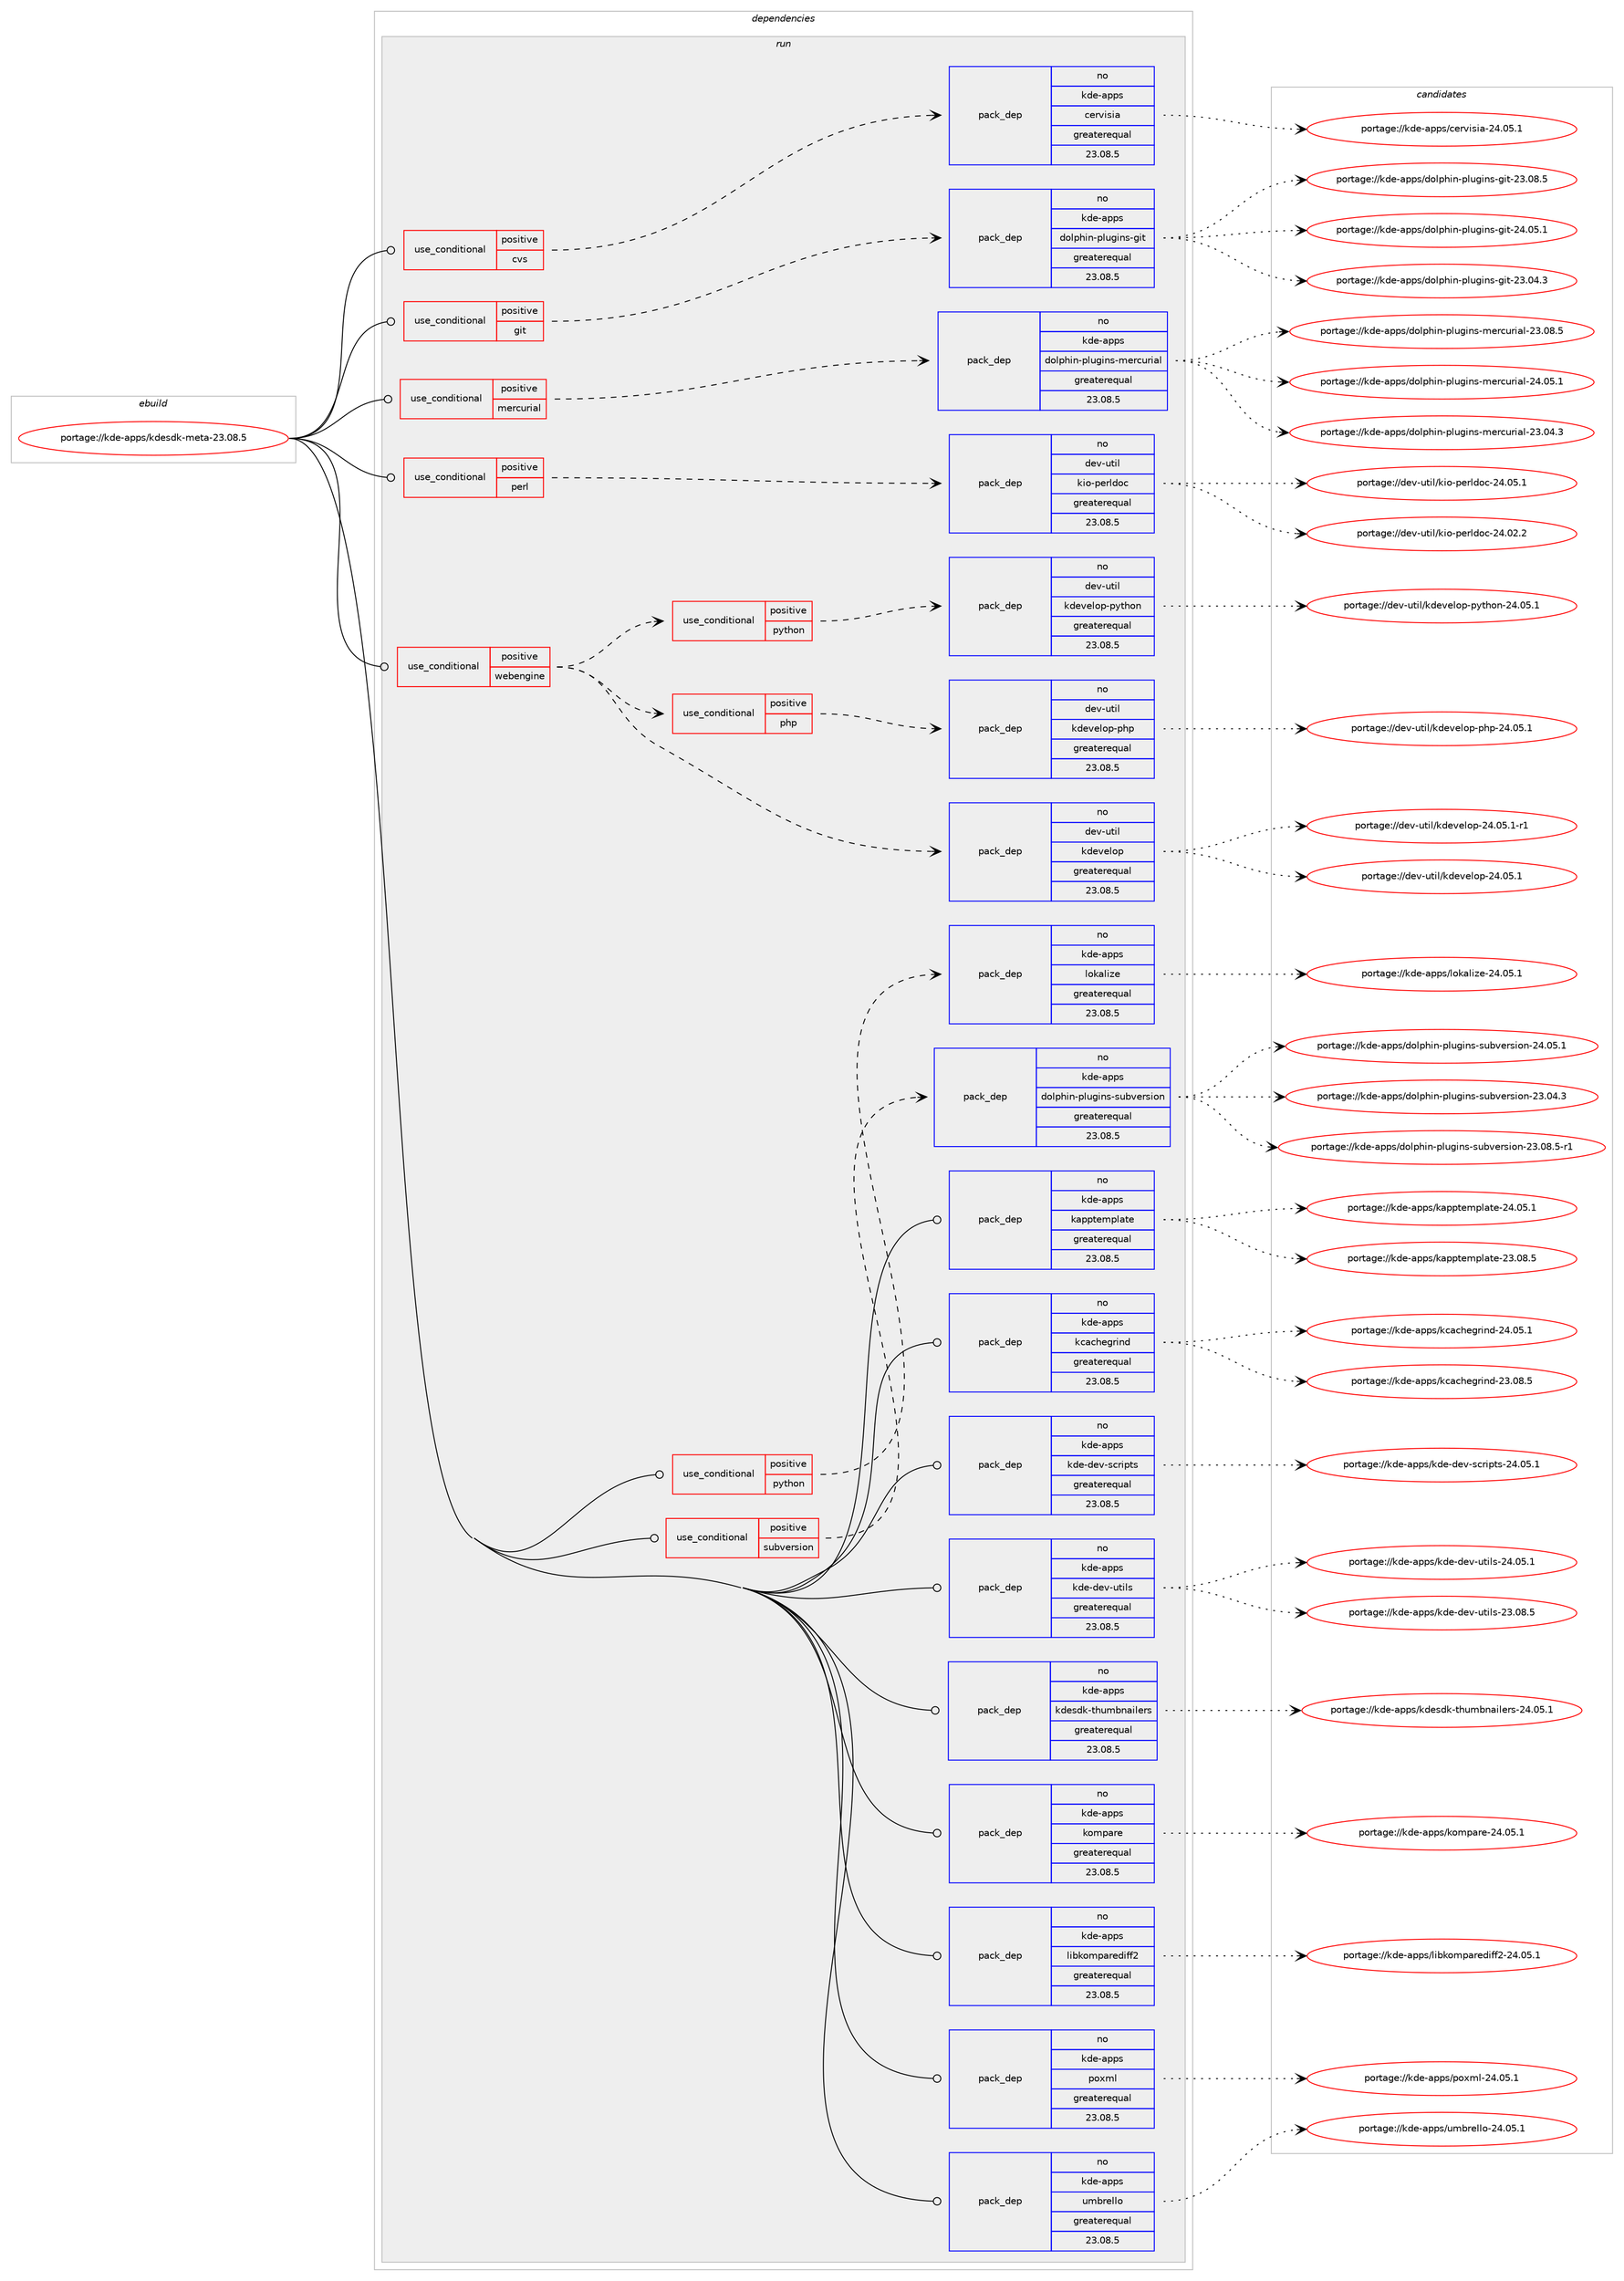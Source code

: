 digraph prolog {

# *************
# Graph options
# *************

newrank=true;
concentrate=true;
compound=true;
graph [rankdir=LR,fontname=Helvetica,fontsize=10,ranksep=1.5];#, ranksep=2.5, nodesep=0.2];
edge  [arrowhead=vee];
node  [fontname=Helvetica,fontsize=10];

# **********
# The ebuild
# **********

subgraph cluster_leftcol {
color=gray;
rank=same;
label=<<i>ebuild</i>>;
id [label="portage://kde-apps/kdesdk-meta-23.08.5", color=red, width=4, href="../kde-apps/kdesdk-meta-23.08.5.svg"];
}

# ****************
# The dependencies
# ****************

subgraph cluster_midcol {
color=gray;
label=<<i>dependencies</i>>;
subgraph cluster_compile {
fillcolor="#eeeeee";
style=filled;
label=<<i>compile</i>>;
}
subgraph cluster_compileandrun {
fillcolor="#eeeeee";
style=filled;
label=<<i>compile and run</i>>;
}
subgraph cluster_run {
fillcolor="#eeeeee";
style=filled;
label=<<i>run</i>>;
subgraph cond65635 {
dependency127730 [label=<<TABLE BORDER="0" CELLBORDER="1" CELLSPACING="0" CELLPADDING="4"><TR><TD ROWSPAN="3" CELLPADDING="10">use_conditional</TD></TR><TR><TD>positive</TD></TR><TR><TD>cvs</TD></TR></TABLE>>, shape=none, color=red];
subgraph pack60348 {
dependency127731 [label=<<TABLE BORDER="0" CELLBORDER="1" CELLSPACING="0" CELLPADDING="4" WIDTH="220"><TR><TD ROWSPAN="6" CELLPADDING="30">pack_dep</TD></TR><TR><TD WIDTH="110">no</TD></TR><TR><TD>kde-apps</TD></TR><TR><TD>cervisia</TD></TR><TR><TD>greaterequal</TD></TR><TR><TD>23.08.5</TD></TR></TABLE>>, shape=none, color=blue];
}
dependency127730:e -> dependency127731:w [weight=20,style="dashed",arrowhead="vee"];
}
id:e -> dependency127730:w [weight=20,style="solid",arrowhead="odot"];
subgraph cond65636 {
dependency127732 [label=<<TABLE BORDER="0" CELLBORDER="1" CELLSPACING="0" CELLPADDING="4"><TR><TD ROWSPAN="3" CELLPADDING="10">use_conditional</TD></TR><TR><TD>positive</TD></TR><TR><TD>git</TD></TR></TABLE>>, shape=none, color=red];
subgraph pack60349 {
dependency127733 [label=<<TABLE BORDER="0" CELLBORDER="1" CELLSPACING="0" CELLPADDING="4" WIDTH="220"><TR><TD ROWSPAN="6" CELLPADDING="30">pack_dep</TD></TR><TR><TD WIDTH="110">no</TD></TR><TR><TD>kde-apps</TD></TR><TR><TD>dolphin-plugins-git</TD></TR><TR><TD>greaterequal</TD></TR><TR><TD>23.08.5</TD></TR></TABLE>>, shape=none, color=blue];
}
dependency127732:e -> dependency127733:w [weight=20,style="dashed",arrowhead="vee"];
}
id:e -> dependency127732:w [weight=20,style="solid",arrowhead="odot"];
subgraph cond65637 {
dependency127734 [label=<<TABLE BORDER="0" CELLBORDER="1" CELLSPACING="0" CELLPADDING="4"><TR><TD ROWSPAN="3" CELLPADDING="10">use_conditional</TD></TR><TR><TD>positive</TD></TR><TR><TD>mercurial</TD></TR></TABLE>>, shape=none, color=red];
subgraph pack60350 {
dependency127735 [label=<<TABLE BORDER="0" CELLBORDER="1" CELLSPACING="0" CELLPADDING="4" WIDTH="220"><TR><TD ROWSPAN="6" CELLPADDING="30">pack_dep</TD></TR><TR><TD WIDTH="110">no</TD></TR><TR><TD>kde-apps</TD></TR><TR><TD>dolphin-plugins-mercurial</TD></TR><TR><TD>greaterequal</TD></TR><TR><TD>23.08.5</TD></TR></TABLE>>, shape=none, color=blue];
}
dependency127734:e -> dependency127735:w [weight=20,style="dashed",arrowhead="vee"];
}
id:e -> dependency127734:w [weight=20,style="solid",arrowhead="odot"];
subgraph cond65638 {
dependency127736 [label=<<TABLE BORDER="0" CELLBORDER="1" CELLSPACING="0" CELLPADDING="4"><TR><TD ROWSPAN="3" CELLPADDING="10">use_conditional</TD></TR><TR><TD>positive</TD></TR><TR><TD>perl</TD></TR></TABLE>>, shape=none, color=red];
subgraph pack60351 {
dependency127737 [label=<<TABLE BORDER="0" CELLBORDER="1" CELLSPACING="0" CELLPADDING="4" WIDTH="220"><TR><TD ROWSPAN="6" CELLPADDING="30">pack_dep</TD></TR><TR><TD WIDTH="110">no</TD></TR><TR><TD>dev-util</TD></TR><TR><TD>kio-perldoc</TD></TR><TR><TD>greaterequal</TD></TR><TR><TD>23.08.5</TD></TR></TABLE>>, shape=none, color=blue];
}
dependency127736:e -> dependency127737:w [weight=20,style="dashed",arrowhead="vee"];
}
id:e -> dependency127736:w [weight=20,style="solid",arrowhead="odot"];
subgraph cond65639 {
dependency127738 [label=<<TABLE BORDER="0" CELLBORDER="1" CELLSPACING="0" CELLPADDING="4"><TR><TD ROWSPAN="3" CELLPADDING="10">use_conditional</TD></TR><TR><TD>positive</TD></TR><TR><TD>python</TD></TR></TABLE>>, shape=none, color=red];
subgraph pack60352 {
dependency127739 [label=<<TABLE BORDER="0" CELLBORDER="1" CELLSPACING="0" CELLPADDING="4" WIDTH="220"><TR><TD ROWSPAN="6" CELLPADDING="30">pack_dep</TD></TR><TR><TD WIDTH="110">no</TD></TR><TR><TD>kde-apps</TD></TR><TR><TD>lokalize</TD></TR><TR><TD>greaterequal</TD></TR><TR><TD>23.08.5</TD></TR></TABLE>>, shape=none, color=blue];
}
dependency127738:e -> dependency127739:w [weight=20,style="dashed",arrowhead="vee"];
}
id:e -> dependency127738:w [weight=20,style="solid",arrowhead="odot"];
subgraph cond65640 {
dependency127740 [label=<<TABLE BORDER="0" CELLBORDER="1" CELLSPACING="0" CELLPADDING="4"><TR><TD ROWSPAN="3" CELLPADDING="10">use_conditional</TD></TR><TR><TD>positive</TD></TR><TR><TD>subversion</TD></TR></TABLE>>, shape=none, color=red];
subgraph pack60353 {
dependency127741 [label=<<TABLE BORDER="0" CELLBORDER="1" CELLSPACING="0" CELLPADDING="4" WIDTH="220"><TR><TD ROWSPAN="6" CELLPADDING="30">pack_dep</TD></TR><TR><TD WIDTH="110">no</TD></TR><TR><TD>kde-apps</TD></TR><TR><TD>dolphin-plugins-subversion</TD></TR><TR><TD>greaterequal</TD></TR><TR><TD>23.08.5</TD></TR></TABLE>>, shape=none, color=blue];
}
dependency127740:e -> dependency127741:w [weight=20,style="dashed",arrowhead="vee"];
}
id:e -> dependency127740:w [weight=20,style="solid",arrowhead="odot"];
subgraph cond65641 {
dependency127742 [label=<<TABLE BORDER="0" CELLBORDER="1" CELLSPACING="0" CELLPADDING="4"><TR><TD ROWSPAN="3" CELLPADDING="10">use_conditional</TD></TR><TR><TD>positive</TD></TR><TR><TD>webengine</TD></TR></TABLE>>, shape=none, color=red];
subgraph pack60354 {
dependency127743 [label=<<TABLE BORDER="0" CELLBORDER="1" CELLSPACING="0" CELLPADDING="4" WIDTH="220"><TR><TD ROWSPAN="6" CELLPADDING="30">pack_dep</TD></TR><TR><TD WIDTH="110">no</TD></TR><TR><TD>dev-util</TD></TR><TR><TD>kdevelop</TD></TR><TR><TD>greaterequal</TD></TR><TR><TD>23.08.5</TD></TR></TABLE>>, shape=none, color=blue];
}
dependency127742:e -> dependency127743:w [weight=20,style="dashed",arrowhead="vee"];
subgraph cond65642 {
dependency127744 [label=<<TABLE BORDER="0" CELLBORDER="1" CELLSPACING="0" CELLPADDING="4"><TR><TD ROWSPAN="3" CELLPADDING="10">use_conditional</TD></TR><TR><TD>positive</TD></TR><TR><TD>php</TD></TR></TABLE>>, shape=none, color=red];
subgraph pack60355 {
dependency127745 [label=<<TABLE BORDER="0" CELLBORDER="1" CELLSPACING="0" CELLPADDING="4" WIDTH="220"><TR><TD ROWSPAN="6" CELLPADDING="30">pack_dep</TD></TR><TR><TD WIDTH="110">no</TD></TR><TR><TD>dev-util</TD></TR><TR><TD>kdevelop-php</TD></TR><TR><TD>greaterequal</TD></TR><TR><TD>23.08.5</TD></TR></TABLE>>, shape=none, color=blue];
}
dependency127744:e -> dependency127745:w [weight=20,style="dashed",arrowhead="vee"];
}
dependency127742:e -> dependency127744:w [weight=20,style="dashed",arrowhead="vee"];
subgraph cond65643 {
dependency127746 [label=<<TABLE BORDER="0" CELLBORDER="1" CELLSPACING="0" CELLPADDING="4"><TR><TD ROWSPAN="3" CELLPADDING="10">use_conditional</TD></TR><TR><TD>positive</TD></TR><TR><TD>python</TD></TR></TABLE>>, shape=none, color=red];
subgraph pack60356 {
dependency127747 [label=<<TABLE BORDER="0" CELLBORDER="1" CELLSPACING="0" CELLPADDING="4" WIDTH="220"><TR><TD ROWSPAN="6" CELLPADDING="30">pack_dep</TD></TR><TR><TD WIDTH="110">no</TD></TR><TR><TD>dev-util</TD></TR><TR><TD>kdevelop-python</TD></TR><TR><TD>greaterequal</TD></TR><TR><TD>23.08.5</TD></TR></TABLE>>, shape=none, color=blue];
}
dependency127746:e -> dependency127747:w [weight=20,style="dashed",arrowhead="vee"];
}
dependency127742:e -> dependency127746:w [weight=20,style="dashed",arrowhead="vee"];
}
id:e -> dependency127742:w [weight=20,style="solid",arrowhead="odot"];
subgraph pack60357 {
dependency127748 [label=<<TABLE BORDER="0" CELLBORDER="1" CELLSPACING="0" CELLPADDING="4" WIDTH="220"><TR><TD ROWSPAN="6" CELLPADDING="30">pack_dep</TD></TR><TR><TD WIDTH="110">no</TD></TR><TR><TD>kde-apps</TD></TR><TR><TD>kapptemplate</TD></TR><TR><TD>greaterequal</TD></TR><TR><TD>23.08.5</TD></TR></TABLE>>, shape=none, color=blue];
}
id:e -> dependency127748:w [weight=20,style="solid",arrowhead="odot"];
subgraph pack60358 {
dependency127749 [label=<<TABLE BORDER="0" CELLBORDER="1" CELLSPACING="0" CELLPADDING="4" WIDTH="220"><TR><TD ROWSPAN="6" CELLPADDING="30">pack_dep</TD></TR><TR><TD WIDTH="110">no</TD></TR><TR><TD>kde-apps</TD></TR><TR><TD>kcachegrind</TD></TR><TR><TD>greaterequal</TD></TR><TR><TD>23.08.5</TD></TR></TABLE>>, shape=none, color=blue];
}
id:e -> dependency127749:w [weight=20,style="solid",arrowhead="odot"];
subgraph pack60359 {
dependency127750 [label=<<TABLE BORDER="0" CELLBORDER="1" CELLSPACING="0" CELLPADDING="4" WIDTH="220"><TR><TD ROWSPAN="6" CELLPADDING="30">pack_dep</TD></TR><TR><TD WIDTH="110">no</TD></TR><TR><TD>kde-apps</TD></TR><TR><TD>kde-dev-scripts</TD></TR><TR><TD>greaterequal</TD></TR><TR><TD>23.08.5</TD></TR></TABLE>>, shape=none, color=blue];
}
id:e -> dependency127750:w [weight=20,style="solid",arrowhead="odot"];
subgraph pack60360 {
dependency127751 [label=<<TABLE BORDER="0" CELLBORDER="1" CELLSPACING="0" CELLPADDING="4" WIDTH="220"><TR><TD ROWSPAN="6" CELLPADDING="30">pack_dep</TD></TR><TR><TD WIDTH="110">no</TD></TR><TR><TD>kde-apps</TD></TR><TR><TD>kde-dev-utils</TD></TR><TR><TD>greaterequal</TD></TR><TR><TD>23.08.5</TD></TR></TABLE>>, shape=none, color=blue];
}
id:e -> dependency127751:w [weight=20,style="solid",arrowhead="odot"];
subgraph pack60361 {
dependency127752 [label=<<TABLE BORDER="0" CELLBORDER="1" CELLSPACING="0" CELLPADDING="4" WIDTH="220"><TR><TD ROWSPAN="6" CELLPADDING="30">pack_dep</TD></TR><TR><TD WIDTH="110">no</TD></TR><TR><TD>kde-apps</TD></TR><TR><TD>kdesdk-thumbnailers</TD></TR><TR><TD>greaterequal</TD></TR><TR><TD>23.08.5</TD></TR></TABLE>>, shape=none, color=blue];
}
id:e -> dependency127752:w [weight=20,style="solid",arrowhead="odot"];
subgraph pack60362 {
dependency127753 [label=<<TABLE BORDER="0" CELLBORDER="1" CELLSPACING="0" CELLPADDING="4" WIDTH="220"><TR><TD ROWSPAN="6" CELLPADDING="30">pack_dep</TD></TR><TR><TD WIDTH="110">no</TD></TR><TR><TD>kde-apps</TD></TR><TR><TD>kompare</TD></TR><TR><TD>greaterequal</TD></TR><TR><TD>23.08.5</TD></TR></TABLE>>, shape=none, color=blue];
}
id:e -> dependency127753:w [weight=20,style="solid",arrowhead="odot"];
subgraph pack60363 {
dependency127754 [label=<<TABLE BORDER="0" CELLBORDER="1" CELLSPACING="0" CELLPADDING="4" WIDTH="220"><TR><TD ROWSPAN="6" CELLPADDING="30">pack_dep</TD></TR><TR><TD WIDTH="110">no</TD></TR><TR><TD>kde-apps</TD></TR><TR><TD>libkomparediff2</TD></TR><TR><TD>greaterequal</TD></TR><TR><TD>23.08.5</TD></TR></TABLE>>, shape=none, color=blue];
}
id:e -> dependency127754:w [weight=20,style="solid",arrowhead="odot"];
subgraph pack60364 {
dependency127755 [label=<<TABLE BORDER="0" CELLBORDER="1" CELLSPACING="0" CELLPADDING="4" WIDTH="220"><TR><TD ROWSPAN="6" CELLPADDING="30">pack_dep</TD></TR><TR><TD WIDTH="110">no</TD></TR><TR><TD>kde-apps</TD></TR><TR><TD>poxml</TD></TR><TR><TD>greaterequal</TD></TR><TR><TD>23.08.5</TD></TR></TABLE>>, shape=none, color=blue];
}
id:e -> dependency127755:w [weight=20,style="solid",arrowhead="odot"];
subgraph pack60365 {
dependency127756 [label=<<TABLE BORDER="0" CELLBORDER="1" CELLSPACING="0" CELLPADDING="4" WIDTH="220"><TR><TD ROWSPAN="6" CELLPADDING="30">pack_dep</TD></TR><TR><TD WIDTH="110">no</TD></TR><TR><TD>kde-apps</TD></TR><TR><TD>umbrello</TD></TR><TR><TD>greaterequal</TD></TR><TR><TD>23.08.5</TD></TR></TABLE>>, shape=none, color=blue];
}
id:e -> dependency127756:w [weight=20,style="solid",arrowhead="odot"];
}
}

# **************
# The candidates
# **************

subgraph cluster_choices {
rank=same;
color=gray;
label=<<i>candidates</i>>;

subgraph choice60348 {
color=black;
nodesep=1;
choice10710010145971121121154799101114118105115105974550524648534649 [label="portage://kde-apps/cervisia-24.05.1", color=red, width=4,href="../kde-apps/cervisia-24.05.1.svg"];
dependency127731:e -> choice10710010145971121121154799101114118105115105974550524648534649:w [style=dotted,weight="100"];
}
subgraph choice60349 {
color=black;
nodesep=1;
choice10710010145971121121154710011110811210410511045112108117103105110115451031051164550514648524651 [label="portage://kde-apps/dolphin-plugins-git-23.04.3", color=red, width=4,href="../kde-apps/dolphin-plugins-git-23.04.3.svg"];
choice10710010145971121121154710011110811210410511045112108117103105110115451031051164550514648564653 [label="portage://kde-apps/dolphin-plugins-git-23.08.5", color=red, width=4,href="../kde-apps/dolphin-plugins-git-23.08.5.svg"];
choice10710010145971121121154710011110811210410511045112108117103105110115451031051164550524648534649 [label="portage://kde-apps/dolphin-plugins-git-24.05.1", color=red, width=4,href="../kde-apps/dolphin-plugins-git-24.05.1.svg"];
dependency127733:e -> choice10710010145971121121154710011110811210410511045112108117103105110115451031051164550514648524651:w [style=dotted,weight="100"];
dependency127733:e -> choice10710010145971121121154710011110811210410511045112108117103105110115451031051164550514648564653:w [style=dotted,weight="100"];
dependency127733:e -> choice10710010145971121121154710011110811210410511045112108117103105110115451031051164550524648534649:w [style=dotted,weight="100"];
}
subgraph choice60350 {
color=black;
nodesep=1;
choice107100101459711211211547100111108112104105110451121081171031051101154510910111499117114105971084550514648524651 [label="portage://kde-apps/dolphin-plugins-mercurial-23.04.3", color=red, width=4,href="../kde-apps/dolphin-plugins-mercurial-23.04.3.svg"];
choice107100101459711211211547100111108112104105110451121081171031051101154510910111499117114105971084550514648564653 [label="portage://kde-apps/dolphin-plugins-mercurial-23.08.5", color=red, width=4,href="../kde-apps/dolphin-plugins-mercurial-23.08.5.svg"];
choice107100101459711211211547100111108112104105110451121081171031051101154510910111499117114105971084550524648534649 [label="portage://kde-apps/dolphin-plugins-mercurial-24.05.1", color=red, width=4,href="../kde-apps/dolphin-plugins-mercurial-24.05.1.svg"];
dependency127735:e -> choice107100101459711211211547100111108112104105110451121081171031051101154510910111499117114105971084550514648524651:w [style=dotted,weight="100"];
dependency127735:e -> choice107100101459711211211547100111108112104105110451121081171031051101154510910111499117114105971084550514648564653:w [style=dotted,weight="100"];
dependency127735:e -> choice107100101459711211211547100111108112104105110451121081171031051101154510910111499117114105971084550524648534649:w [style=dotted,weight="100"];
}
subgraph choice60351 {
color=black;
nodesep=1;
choice100101118451171161051084710710511145112101114108100111994550524648504650 [label="portage://dev-util/kio-perldoc-24.02.2", color=red, width=4,href="../dev-util/kio-perldoc-24.02.2.svg"];
choice100101118451171161051084710710511145112101114108100111994550524648534649 [label="portage://dev-util/kio-perldoc-24.05.1", color=red, width=4,href="../dev-util/kio-perldoc-24.05.1.svg"];
dependency127737:e -> choice100101118451171161051084710710511145112101114108100111994550524648504650:w [style=dotted,weight="100"];
dependency127737:e -> choice100101118451171161051084710710511145112101114108100111994550524648534649:w [style=dotted,weight="100"];
}
subgraph choice60352 {
color=black;
nodesep=1;
choice107100101459711211211547108111107971081051221014550524648534649 [label="portage://kde-apps/lokalize-24.05.1", color=red, width=4,href="../kde-apps/lokalize-24.05.1.svg"];
dependency127739:e -> choice107100101459711211211547108111107971081051221014550524648534649:w [style=dotted,weight="100"];
}
subgraph choice60353 {
color=black;
nodesep=1;
choice1071001014597112112115471001111081121041051104511210811710310511011545115117981181011141151051111104550514648524651 [label="portage://kde-apps/dolphin-plugins-subversion-23.04.3", color=red, width=4,href="../kde-apps/dolphin-plugins-subversion-23.04.3.svg"];
choice10710010145971121121154710011110811210410511045112108117103105110115451151179811810111411510511111045505146485646534511449 [label="portage://kde-apps/dolphin-plugins-subversion-23.08.5-r1", color=red, width=4,href="../kde-apps/dolphin-plugins-subversion-23.08.5-r1.svg"];
choice1071001014597112112115471001111081121041051104511210811710310511011545115117981181011141151051111104550524648534649 [label="portage://kde-apps/dolphin-plugins-subversion-24.05.1", color=red, width=4,href="../kde-apps/dolphin-plugins-subversion-24.05.1.svg"];
dependency127741:e -> choice1071001014597112112115471001111081121041051104511210811710310511011545115117981181011141151051111104550514648524651:w [style=dotted,weight="100"];
dependency127741:e -> choice10710010145971121121154710011110811210410511045112108117103105110115451151179811810111411510511111045505146485646534511449:w [style=dotted,weight="100"];
dependency127741:e -> choice1071001014597112112115471001111081121041051104511210811710310511011545115117981181011141151051111104550524648534649:w [style=dotted,weight="100"];
}
subgraph choice60354 {
color=black;
nodesep=1;
choice10010111845117116105108471071001011181011081111124550524648534649 [label="portage://dev-util/kdevelop-24.05.1", color=red, width=4,href="../dev-util/kdevelop-24.05.1.svg"];
choice100101118451171161051084710710010111810110811111245505246485346494511449 [label="portage://dev-util/kdevelop-24.05.1-r1", color=red, width=4,href="../dev-util/kdevelop-24.05.1-r1.svg"];
dependency127743:e -> choice10010111845117116105108471071001011181011081111124550524648534649:w [style=dotted,weight="100"];
dependency127743:e -> choice100101118451171161051084710710010111810110811111245505246485346494511449:w [style=dotted,weight="100"];
}
subgraph choice60355 {
color=black;
nodesep=1;
choice1001011184511711610510847107100101118101108111112451121041124550524648534649 [label="portage://dev-util/kdevelop-php-24.05.1", color=red, width=4,href="../dev-util/kdevelop-php-24.05.1.svg"];
dependency127745:e -> choice1001011184511711610510847107100101118101108111112451121041124550524648534649:w [style=dotted,weight="100"];
}
subgraph choice60356 {
color=black;
nodesep=1;
choice1001011184511711610510847107100101118101108111112451121211161041111104550524648534649 [label="portage://dev-util/kdevelop-python-24.05.1", color=red, width=4,href="../dev-util/kdevelop-python-24.05.1.svg"];
dependency127747:e -> choice1001011184511711610510847107100101118101108111112451121211161041111104550524648534649:w [style=dotted,weight="100"];
}
subgraph choice60357 {
color=black;
nodesep=1;
choice10710010145971121121154710797112112116101109112108971161014550514648564653 [label="portage://kde-apps/kapptemplate-23.08.5", color=red, width=4,href="../kde-apps/kapptemplate-23.08.5.svg"];
choice10710010145971121121154710797112112116101109112108971161014550524648534649 [label="portage://kde-apps/kapptemplate-24.05.1", color=red, width=4,href="../kde-apps/kapptemplate-24.05.1.svg"];
dependency127748:e -> choice10710010145971121121154710797112112116101109112108971161014550514648564653:w [style=dotted,weight="100"];
dependency127748:e -> choice10710010145971121121154710797112112116101109112108971161014550524648534649:w [style=dotted,weight="100"];
}
subgraph choice60358 {
color=black;
nodesep=1;
choice1071001014597112112115471079997991041011031141051101004550514648564653 [label="portage://kde-apps/kcachegrind-23.08.5", color=red, width=4,href="../kde-apps/kcachegrind-23.08.5.svg"];
choice1071001014597112112115471079997991041011031141051101004550524648534649 [label="portage://kde-apps/kcachegrind-24.05.1", color=red, width=4,href="../kde-apps/kcachegrind-24.05.1.svg"];
dependency127749:e -> choice1071001014597112112115471079997991041011031141051101004550514648564653:w [style=dotted,weight="100"];
dependency127749:e -> choice1071001014597112112115471079997991041011031141051101004550524648534649:w [style=dotted,weight="100"];
}
subgraph choice60359 {
color=black;
nodesep=1;
choice1071001014597112112115471071001014510010111845115991141051121161154550524648534649 [label="portage://kde-apps/kde-dev-scripts-24.05.1", color=red, width=4,href="../kde-apps/kde-dev-scripts-24.05.1.svg"];
dependency127750:e -> choice1071001014597112112115471071001014510010111845115991141051121161154550524648534649:w [style=dotted,weight="100"];
}
subgraph choice60360 {
color=black;
nodesep=1;
choice10710010145971121121154710710010145100101118451171161051081154550514648564653 [label="portage://kde-apps/kde-dev-utils-23.08.5", color=red, width=4,href="../kde-apps/kde-dev-utils-23.08.5.svg"];
choice10710010145971121121154710710010145100101118451171161051081154550524648534649 [label="portage://kde-apps/kde-dev-utils-24.05.1", color=red, width=4,href="../kde-apps/kde-dev-utils-24.05.1.svg"];
dependency127751:e -> choice10710010145971121121154710710010145100101118451171161051081154550514648564653:w [style=dotted,weight="100"];
dependency127751:e -> choice10710010145971121121154710710010145100101118451171161051081154550524648534649:w [style=dotted,weight="100"];
}
subgraph choice60361 {
color=black;
nodesep=1;
choice1071001014597112112115471071001011151001074511610411710998110971051081011141154550524648534649 [label="portage://kde-apps/kdesdk-thumbnailers-24.05.1", color=red, width=4,href="../kde-apps/kdesdk-thumbnailers-24.05.1.svg"];
dependency127752:e -> choice1071001014597112112115471071001011151001074511610411710998110971051081011141154550524648534649:w [style=dotted,weight="100"];
}
subgraph choice60362 {
color=black;
nodesep=1;
choice107100101459711211211547107111109112971141014550524648534649 [label="portage://kde-apps/kompare-24.05.1", color=red, width=4,href="../kde-apps/kompare-24.05.1.svg"];
dependency127753:e -> choice107100101459711211211547107111109112971141014550524648534649:w [style=dotted,weight="100"];
}
subgraph choice60363 {
color=black;
nodesep=1;
choice1071001014597112112115471081059810711110911297114101100105102102504550524648534649 [label="portage://kde-apps/libkomparediff2-24.05.1", color=red, width=4,href="../kde-apps/libkomparediff2-24.05.1.svg"];
dependency127754:e -> choice1071001014597112112115471081059810711110911297114101100105102102504550524648534649:w [style=dotted,weight="100"];
}
subgraph choice60364 {
color=black;
nodesep=1;
choice1071001014597112112115471121111201091084550524648534649 [label="portage://kde-apps/poxml-24.05.1", color=red, width=4,href="../kde-apps/poxml-24.05.1.svg"];
dependency127755:e -> choice1071001014597112112115471121111201091084550524648534649:w [style=dotted,weight="100"];
}
subgraph choice60365 {
color=black;
nodesep=1;
choice107100101459711211211547117109981141011081081114550524648534649 [label="portage://kde-apps/umbrello-24.05.1", color=red, width=4,href="../kde-apps/umbrello-24.05.1.svg"];
dependency127756:e -> choice107100101459711211211547117109981141011081081114550524648534649:w [style=dotted,weight="100"];
}
}

}
